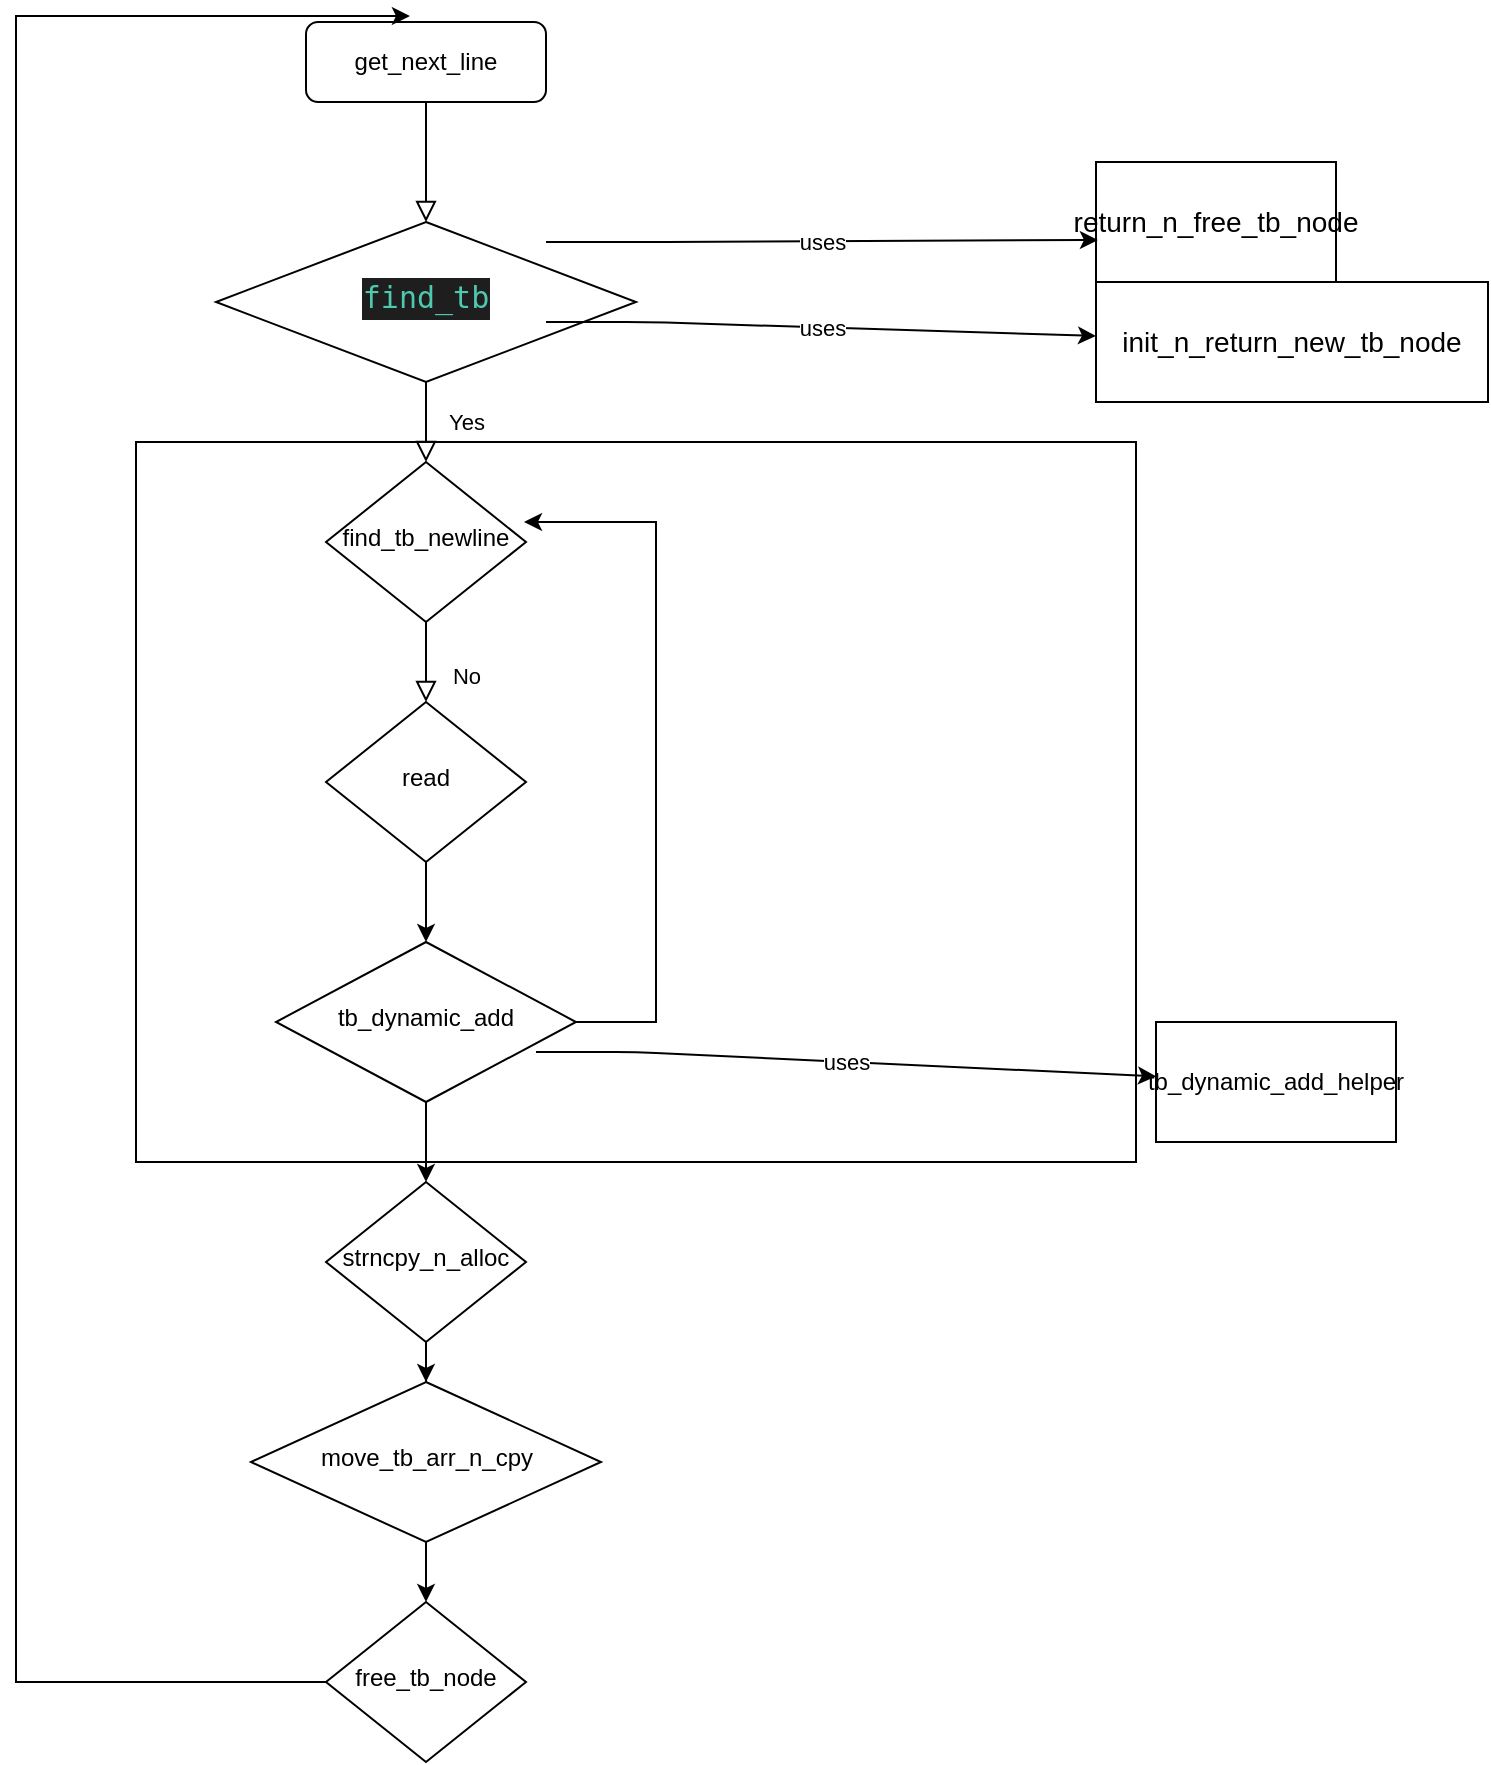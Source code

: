<mxfile version="14.1.9" type="device"><diagram id="C5RBs43oDa-KdzZeNtuy" name="Page-1"><mxGraphModel dx="741" dy="700" grid="1" gridSize="10" guides="1" tooltips="1" connect="1" arrows="1" fold="1" page="1" pageScale="1" pageWidth="827" pageHeight="1169" math="0" shadow="0"><root><mxCell id="WIyWlLk6GJQsqaUBKTNV-0"/><mxCell id="WIyWlLk6GJQsqaUBKTNV-1" parent="WIyWlLk6GJQsqaUBKTNV-0"/><mxCell id="IufWUWB97I4uMi3l4C8E-7" value="" style="rounded=0;whiteSpace=wrap;html=1;gradientColor=#ffffff;gradientDirection=south;" vertex="1" parent="WIyWlLk6GJQsqaUBKTNV-1"><mxGeometry x="130" y="280" width="500" height="360" as="geometry"/></mxCell><mxCell id="WIyWlLk6GJQsqaUBKTNV-2" value="" style="rounded=0;html=1;jettySize=auto;orthogonalLoop=1;fontSize=11;endArrow=block;endFill=0;endSize=8;strokeWidth=1;shadow=0;labelBackgroundColor=none;edgeStyle=orthogonalEdgeStyle;" parent="WIyWlLk6GJQsqaUBKTNV-1" source="WIyWlLk6GJQsqaUBKTNV-3" target="WIyWlLk6GJQsqaUBKTNV-6" edge="1"><mxGeometry relative="1" as="geometry"/></mxCell><mxCell id="WIyWlLk6GJQsqaUBKTNV-3" value="get_next_line" style="rounded=1;whiteSpace=wrap;html=1;fontSize=12;glass=0;strokeWidth=1;shadow=0;" parent="WIyWlLk6GJQsqaUBKTNV-1" vertex="1"><mxGeometry x="215" y="70" width="120" height="40" as="geometry"/></mxCell><mxCell id="WIyWlLk6GJQsqaUBKTNV-4" value="Yes" style="rounded=0;html=1;jettySize=auto;orthogonalLoop=1;fontSize=11;endArrow=block;endFill=0;endSize=8;strokeWidth=1;shadow=0;labelBackgroundColor=none;edgeStyle=orthogonalEdgeStyle;" parent="WIyWlLk6GJQsqaUBKTNV-1" source="WIyWlLk6GJQsqaUBKTNV-6" target="WIyWlLk6GJQsqaUBKTNV-10" edge="1"><mxGeometry y="20" relative="1" as="geometry"><mxPoint as="offset"/></mxGeometry></mxCell><mxCell id="WIyWlLk6GJQsqaUBKTNV-6" value="&lt;div style=&quot;background-color: rgb(30 , 30 , 30) ; line-height: 20px&quot;&gt;&lt;div style=&quot;line-height: 20px&quot;&gt;&lt;font color=&quot;#4ec9b0&quot; face=&quot;droid sans mono, monospace, monospace, droid sans fallback&quot;&gt;&lt;span style=&quot;font-size: 15px&quot;&gt;find_tb&lt;/span&gt;&lt;/font&gt;&lt;br&gt;&lt;/div&gt;&lt;/div&gt;" style="rhombus;whiteSpace=wrap;html=1;shadow=0;fontFamily=Helvetica;fontSize=12;align=center;strokeWidth=1;spacing=6;spacingTop=-4;" parent="WIyWlLk6GJQsqaUBKTNV-1" vertex="1"><mxGeometry x="170" y="170" width="210" height="80" as="geometry"/></mxCell><mxCell id="WIyWlLk6GJQsqaUBKTNV-10" value="find_tb_newline" style="rhombus;whiteSpace=wrap;html=1;shadow=0;fontFamily=Helvetica;fontSize=12;align=center;strokeWidth=1;spacing=6;spacingTop=-4;" parent="WIyWlLk6GJQsqaUBKTNV-1" vertex="1"><mxGeometry x="225" y="290" width="100" height="80" as="geometry"/></mxCell><mxCell id="IufWUWB97I4uMi3l4C8E-4" style="edgeStyle=orthogonalEdgeStyle;rounded=0;orthogonalLoop=1;jettySize=auto;html=1;entryX=0.5;entryY=0;entryDx=0;entryDy=0;" edge="1" parent="WIyWlLk6GJQsqaUBKTNV-1" source="IufWUWB97I4uMi3l4C8E-0" target="IufWUWB97I4uMi3l4C8E-3"><mxGeometry relative="1" as="geometry"/></mxCell><mxCell id="IufWUWB97I4uMi3l4C8E-0" value="read" style="rhombus;whiteSpace=wrap;html=1;shadow=0;fontFamily=Helvetica;fontSize=12;align=center;strokeWidth=1;spacing=6;spacingTop=-4;" vertex="1" parent="WIyWlLk6GJQsqaUBKTNV-1"><mxGeometry x="225" y="410" width="100" height="80" as="geometry"/></mxCell><mxCell id="IufWUWB97I4uMi3l4C8E-1" value="No" style="rounded=0;html=1;jettySize=auto;orthogonalLoop=1;fontSize=11;endArrow=block;endFill=0;endSize=8;strokeWidth=1;shadow=0;labelBackgroundColor=none;edgeStyle=orthogonalEdgeStyle;" edge="1" parent="WIyWlLk6GJQsqaUBKTNV-1" source="WIyWlLk6GJQsqaUBKTNV-10" target="IufWUWB97I4uMi3l4C8E-0"><mxGeometry x="0.333" y="20" relative="1" as="geometry"><mxPoint as="offset"/><mxPoint x="275" y="370" as="sourcePoint"/><mxPoint x="275" y="470" as="targetPoint"/></mxGeometry></mxCell><mxCell id="IufWUWB97I4uMi3l4C8E-6" style="edgeStyle=orthogonalEdgeStyle;rounded=0;orthogonalLoop=1;jettySize=auto;html=1;" edge="1" parent="WIyWlLk6GJQsqaUBKTNV-1" source="IufWUWB97I4uMi3l4C8E-3" target="IufWUWB97I4uMi3l4C8E-5"><mxGeometry relative="1" as="geometry"/></mxCell><mxCell id="IufWUWB97I4uMi3l4C8E-17" style="edgeStyle=orthogonalEdgeStyle;rounded=0;orthogonalLoop=1;jettySize=auto;html=1;" edge="1" parent="WIyWlLk6GJQsqaUBKTNV-1" source="IufWUWB97I4uMi3l4C8E-3"><mxGeometry relative="1" as="geometry"><mxPoint x="324" y="320" as="targetPoint"/><Array as="points"><mxPoint x="390" y="570"/><mxPoint x="390" y="320"/></Array></mxGeometry></mxCell><mxCell id="IufWUWB97I4uMi3l4C8E-3" value="tb_dynamic_add" style="rhombus;whiteSpace=wrap;html=1;shadow=0;fontFamily=Helvetica;fontSize=12;align=center;strokeWidth=1;spacing=6;spacingTop=-4;" vertex="1" parent="WIyWlLk6GJQsqaUBKTNV-1"><mxGeometry x="200" y="530" width="150" height="80" as="geometry"/></mxCell><mxCell id="IufWUWB97I4uMi3l4C8E-10" style="edgeStyle=orthogonalEdgeStyle;rounded=0;orthogonalLoop=1;jettySize=auto;html=1;entryX=0.5;entryY=0;entryDx=0;entryDy=0;" edge="1" parent="WIyWlLk6GJQsqaUBKTNV-1" source="IufWUWB97I4uMi3l4C8E-5" target="IufWUWB97I4uMi3l4C8E-8"><mxGeometry relative="1" as="geometry"/></mxCell><mxCell id="IufWUWB97I4uMi3l4C8E-5" value="strncpy_n_alloc&lt;br&gt;" style="rhombus;whiteSpace=wrap;html=1;shadow=0;fontFamily=Helvetica;fontSize=12;align=center;strokeWidth=1;spacing=6;spacingTop=-4;" vertex="1" parent="WIyWlLk6GJQsqaUBKTNV-1"><mxGeometry x="225" y="650" width="100" height="80" as="geometry"/></mxCell><mxCell id="IufWUWB97I4uMi3l4C8E-11" style="edgeStyle=orthogonalEdgeStyle;rounded=0;orthogonalLoop=1;jettySize=auto;html=1;entryX=0.5;entryY=0;entryDx=0;entryDy=0;" edge="1" parent="WIyWlLk6GJQsqaUBKTNV-1" source="IufWUWB97I4uMi3l4C8E-8" target="IufWUWB97I4uMi3l4C8E-9"><mxGeometry relative="1" as="geometry"/></mxCell><mxCell id="IufWUWB97I4uMi3l4C8E-8" value="move_tb_arr_n_cpy" style="rhombus;whiteSpace=wrap;html=1;shadow=0;fontFamily=Helvetica;fontSize=12;align=center;strokeWidth=1;spacing=6;spacingTop=-4;" vertex="1" parent="WIyWlLk6GJQsqaUBKTNV-1"><mxGeometry x="187.5" y="750" width="175" height="80" as="geometry"/></mxCell><mxCell id="IufWUWB97I4uMi3l4C8E-12" style="edgeStyle=orthogonalEdgeStyle;rounded=0;orthogonalLoop=1;jettySize=auto;html=1;entryX=0.433;entryY=-0.075;entryDx=0;entryDy=0;entryPerimeter=0;" edge="1" parent="WIyWlLk6GJQsqaUBKTNV-1" source="IufWUWB97I4uMi3l4C8E-9" target="WIyWlLk6GJQsqaUBKTNV-3"><mxGeometry relative="1" as="geometry"><mxPoint x="80" y="100" as="targetPoint"/><Array as="points"><mxPoint x="70" y="900"/><mxPoint x="70" y="67"/></Array></mxGeometry></mxCell><mxCell id="IufWUWB97I4uMi3l4C8E-9" value="free_tb_node" style="rhombus;whiteSpace=wrap;html=1;shadow=0;fontFamily=Helvetica;fontSize=12;align=center;strokeWidth=1;spacing=6;spacingTop=-4;" vertex="1" parent="WIyWlLk6GJQsqaUBKTNV-1"><mxGeometry x="225" y="860" width="100" height="80" as="geometry"/></mxCell><mxCell id="IufWUWB97I4uMi3l4C8E-22" value="&lt;span style=&quot;font-size: 14px ; text-align: left&quot;&gt;return_n_free_tb_node&lt;/span&gt;" style="rounded=0;whiteSpace=wrap;html=1;gradientColor=#ffffff;" vertex="1" parent="WIyWlLk6GJQsqaUBKTNV-1"><mxGeometry x="610" y="140" width="120" height="60" as="geometry"/></mxCell><mxCell id="IufWUWB97I4uMi3l4C8E-23" value="&lt;span style=&quot;text-align: left&quot;&gt;tb_dynamic_add_helper&lt;/span&gt;" style="rounded=0;whiteSpace=wrap;html=1;gradientColor=#ffffff;" vertex="1" parent="WIyWlLk6GJQsqaUBKTNV-1"><mxGeometry x="640" y="570" width="120" height="60" as="geometry"/></mxCell><mxCell id="IufWUWB97I4uMi3l4C8E-24" value="&lt;span style=&quot;text-align: left&quot;&gt;&lt;font style=&quot;font-size: 14px&quot;&gt;init_n_return_new_tb_node&lt;/font&gt;&lt;/span&gt;" style="rounded=0;whiteSpace=wrap;html=1;gradientColor=#ffffff;" vertex="1" parent="WIyWlLk6GJQsqaUBKTNV-1"><mxGeometry x="610" y="200" width="196" height="60" as="geometry"/></mxCell><mxCell id="IufWUWB97I4uMi3l4C8E-29" value="" style="endArrow=classic;html=1;entryX=0.008;entryY=0.65;entryDx=0;entryDy=0;entryPerimeter=0;" edge="1" parent="WIyWlLk6GJQsqaUBKTNV-1" target="IufWUWB97I4uMi3l4C8E-22"><mxGeometry relative="1" as="geometry"><mxPoint x="335" y="180" as="sourcePoint"/><mxPoint x="435" y="180" as="targetPoint"/><Array as="points"><mxPoint x="385" y="180"/></Array></mxGeometry></mxCell><mxCell id="IufWUWB97I4uMi3l4C8E-30" value="uses&lt;br&gt;" style="edgeLabel;resizable=0;html=1;align=center;verticalAlign=middle;" connectable="0" vertex="1" parent="IufWUWB97I4uMi3l4C8E-29"><mxGeometry relative="1" as="geometry"/></mxCell><mxCell id="IufWUWB97I4uMi3l4C8E-31" value="" style="endArrow=classic;html=1;" edge="1" parent="WIyWlLk6GJQsqaUBKTNV-1" target="IufWUWB97I4uMi3l4C8E-24"><mxGeometry relative="1" as="geometry"><mxPoint x="335" y="220" as="sourcePoint"/><mxPoint x="435" y="220" as="targetPoint"/><Array as="points"><mxPoint x="385" y="220"/></Array></mxGeometry></mxCell><mxCell id="IufWUWB97I4uMi3l4C8E-32" value="uses&lt;br&gt;" style="edgeLabel;resizable=0;html=1;align=center;verticalAlign=middle;" connectable="0" vertex="1" parent="IufWUWB97I4uMi3l4C8E-31"><mxGeometry relative="1" as="geometry"/></mxCell><mxCell id="IufWUWB97I4uMi3l4C8E-33" value="" style="endArrow=classic;html=1;" edge="1" parent="WIyWlLk6GJQsqaUBKTNV-1" target="IufWUWB97I4uMi3l4C8E-23"><mxGeometry relative="1" as="geometry"><mxPoint x="330" y="585" as="sourcePoint"/><mxPoint x="430" y="585" as="targetPoint"/><Array as="points"><mxPoint x="380" y="585"/></Array></mxGeometry></mxCell><mxCell id="IufWUWB97I4uMi3l4C8E-34" value="uses&lt;br&gt;" style="edgeLabel;resizable=0;html=1;align=center;verticalAlign=middle;" connectable="0" vertex="1" parent="IufWUWB97I4uMi3l4C8E-33"><mxGeometry relative="1" as="geometry"/></mxCell></root></mxGraphModel></diagram></mxfile>